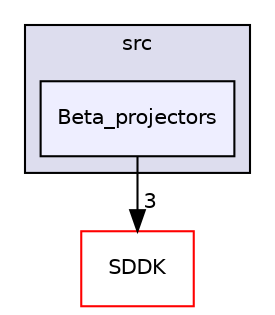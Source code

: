 digraph "Beta_projectors" {
  compound=true
  node [ fontsize="10", fontname="Helvetica"];
  edge [ labelfontsize="10", labelfontname="Helvetica"];
  subgraph clusterdir_68267d1309a1af8e8297ef4c3efbcdba {
    graph [ bgcolor="#ddddee", pencolor="black", label="src" fontname="Helvetica", fontsize="10", URL="dir_68267d1309a1af8e8297ef4c3efbcdba.html"]
  dir_efab0974afde82118c2e07e0e822e0df [shape=box, label="Beta_projectors", style="filled", fillcolor="#eeeeff", pencolor="black", URL="dir_efab0974afde82118c2e07e0e822e0df.html"];
  }
  dir_f599252a6ed79d26501e6b7d925f2ed5 [shape=box label="SDDK" fillcolor="white" style="filled" color="red" URL="dir_f599252a6ed79d26501e6b7d925f2ed5.html"];
  dir_efab0974afde82118c2e07e0e822e0df->dir_f599252a6ed79d26501e6b7d925f2ed5 [headlabel="3", labeldistance=1.5 headhref="dir_000004_000005.html"];
}
